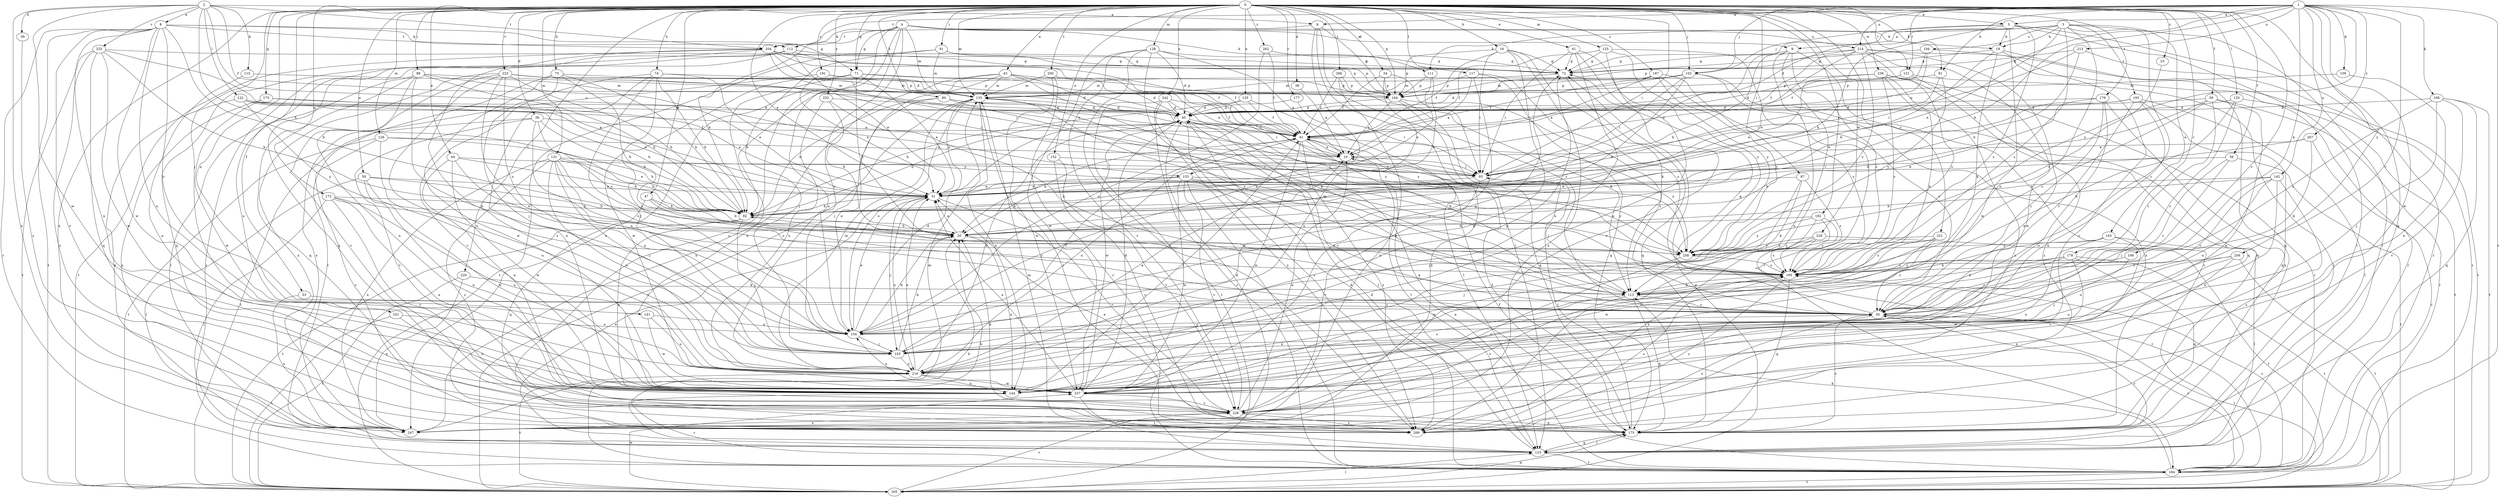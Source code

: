 strict digraph  {
0;
1;
2;
3;
4;
5;
6;
8;
9;
10;
16;
19;
20;
23;
30;
34;
36;
38;
39;
40;
41;
43;
44;
47;
50;
51;
53;
56;
59;
61;
71;
72;
74;
75;
80;
81;
82;
87;
88;
91;
93;
101;
102;
103;
106;
108;
109;
110;
111;
112;
113;
117;
120;
121;
122;
123;
125;
126;
128;
131;
133;
135;
141;
142;
143;
144;
152;
153;
154;
164;
172;
173;
175;
177;
178;
179;
182;
184;
187;
191;
193;
194;
195;
200;
204;
205;
213;
214;
216;
220;
221;
223;
225;
226;
228;
236;
237;
242;
247;
252;
256;
258;
262;
266;
267;
269;
0 -> 5  [label=a];
0 -> 16  [label=b];
0 -> 23  [label=c];
0 -> 30  [label=c];
0 -> 34  [label=d];
0 -> 36  [label=d];
0 -> 38  [label=d];
0 -> 41  [label=e];
0 -> 43  [label=e];
0 -> 44  [label=e];
0 -> 47  [label=e];
0 -> 50  [label=e];
0 -> 51  [label=e];
0 -> 53  [label=f];
0 -> 56  [label=f];
0 -> 59  [label=f];
0 -> 71  [label=g];
0 -> 74  [label=h];
0 -> 75  [label=h];
0 -> 80  [label=h];
0 -> 81  [label=h];
0 -> 87  [label=i];
0 -> 88  [label=i];
0 -> 91  [label=i];
0 -> 93  [label=i];
0 -> 101  [label=j];
0 -> 102  [label=j];
0 -> 117  [label=l];
0 -> 120  [label=l];
0 -> 121  [label=l];
0 -> 125  [label=m];
0 -> 126  [label=m];
0 -> 128  [label=m];
0 -> 131  [label=m];
0 -> 133  [label=m];
0 -> 135  [label=n];
0 -> 141  [label=n];
0 -> 152  [label=o];
0 -> 164  [label=p];
0 -> 172  [label=q];
0 -> 173  [label=q];
0 -> 175  [label=q];
0 -> 177  [label=r];
0 -> 178  [label=r];
0 -> 179  [label=r];
0 -> 182  [label=r];
0 -> 187  [label=s];
0 -> 191  [label=s];
0 -> 200  [label=t];
0 -> 220  [label=v];
0 -> 221  [label=v];
0 -> 223  [label=v];
0 -> 228  [label=w];
0 -> 236  [label=w];
0 -> 242  [label=x];
0 -> 247  [label=x];
0 -> 252  [label=y];
0 -> 262  [label=z];
0 -> 266  [label=z];
1 -> 5  [label=a];
1 -> 6  [label=a];
1 -> 30  [label=c];
1 -> 81  [label=h];
1 -> 82  [label=h];
1 -> 102  [label=j];
1 -> 106  [label=k];
1 -> 108  [label=k];
1 -> 109  [label=k];
1 -> 121  [label=l];
1 -> 142  [label=n];
1 -> 153  [label=o];
1 -> 184  [label=r];
1 -> 204  [label=t];
1 -> 213  [label=u];
1 -> 214  [label=u];
1 -> 237  [label=w];
1 -> 256  [label=y];
1 -> 258  [label=y];
1 -> 267  [label=z];
2 -> 6  [label=a];
2 -> 8  [label=a];
2 -> 39  [label=d];
2 -> 61  [label=f];
2 -> 82  [label=h];
2 -> 110  [label=k];
2 -> 122  [label=l];
2 -> 153  [label=o];
2 -> 204  [label=t];
2 -> 225  [label=v];
2 -> 237  [label=w];
2 -> 247  [label=x];
3 -> 9  [label=a];
3 -> 19  [label=b];
3 -> 30  [label=c];
3 -> 40  [label=d];
3 -> 51  [label=e];
3 -> 111  [label=k];
3 -> 123  [label=l];
3 -> 143  [label=n];
3 -> 154  [label=o];
3 -> 193  [label=s];
3 -> 194  [label=s];
3 -> 195  [label=s];
4 -> 9  [label=a];
4 -> 19  [label=b];
4 -> 71  [label=g];
4 -> 82  [label=h];
4 -> 111  [label=k];
4 -> 112  [label=k];
4 -> 133  [label=m];
4 -> 154  [label=o];
4 -> 214  [label=u];
4 -> 216  [label=u];
4 -> 247  [label=x];
4 -> 269  [label=z];
5 -> 19  [label=b];
5 -> 51  [label=e];
5 -> 82  [label=h];
5 -> 102  [label=j];
5 -> 123  [label=l];
5 -> 184  [label=r];
5 -> 195  [label=s];
5 -> 237  [label=w];
6 -> 30  [label=c];
6 -> 123  [label=l];
6 -> 154  [label=o];
6 -> 164  [label=p];
6 -> 204  [label=t];
8 -> 20  [label=b];
8 -> 30  [label=c];
8 -> 71  [label=g];
8 -> 112  [label=k];
8 -> 144  [label=n];
8 -> 184  [label=r];
8 -> 204  [label=t];
8 -> 205  [label=t];
8 -> 216  [label=u];
8 -> 226  [label=v];
8 -> 237  [label=w];
9 -> 72  [label=g];
9 -> 82  [label=h];
9 -> 144  [label=n];
9 -> 184  [label=r];
9 -> 195  [label=s];
9 -> 269  [label=z];
10 -> 93  [label=i];
16 -> 61  [label=f];
16 -> 72  [label=g];
16 -> 93  [label=i];
16 -> 113  [label=k];
16 -> 164  [label=p];
16 -> 237  [label=w];
16 -> 247  [label=x];
19 -> 72  [label=g];
19 -> 82  [label=h];
19 -> 113  [label=k];
19 -> 175  [label=q];
19 -> 226  [label=v];
20 -> 51  [label=e];
20 -> 144  [label=n];
20 -> 258  [label=y];
23 -> 195  [label=s];
30 -> 72  [label=g];
30 -> 154  [label=o];
30 -> 184  [label=r];
30 -> 205  [label=t];
30 -> 269  [label=z];
34 -> 61  [label=f];
34 -> 93  [label=i];
34 -> 164  [label=p];
34 -> 216  [label=u];
36 -> 61  [label=f];
36 -> 82  [label=h];
36 -> 154  [label=o];
36 -> 205  [label=t];
36 -> 226  [label=v];
36 -> 258  [label=y];
38 -> 10  [label=a];
39 -> 269  [label=z];
40 -> 61  [label=f];
40 -> 113  [label=k];
40 -> 123  [label=l];
40 -> 175  [label=q];
40 -> 237  [label=w];
40 -> 269  [label=z];
41 -> 72  [label=g];
41 -> 93  [label=i];
41 -> 216  [label=u];
41 -> 226  [label=v];
41 -> 258  [label=y];
43 -> 82  [label=h];
43 -> 103  [label=j];
43 -> 113  [label=k];
43 -> 133  [label=m];
43 -> 195  [label=s];
43 -> 247  [label=x];
43 -> 258  [label=y];
44 -> 82  [label=h];
44 -> 93  [label=i];
44 -> 144  [label=n];
44 -> 154  [label=o];
44 -> 237  [label=w];
47 -> 20  [label=b];
47 -> 30  [label=c];
47 -> 82  [label=h];
47 -> 175  [label=q];
50 -> 20  [label=b];
50 -> 51  [label=e];
50 -> 123  [label=l];
50 -> 144  [label=n];
50 -> 237  [label=w];
51 -> 82  [label=h];
51 -> 103  [label=j];
51 -> 216  [label=u];
51 -> 226  [label=v];
53 -> 30  [label=c];
53 -> 247  [label=x];
56 -> 30  [label=c];
56 -> 93  [label=i];
56 -> 103  [label=j];
56 -> 205  [label=t];
59 -> 20  [label=b];
59 -> 30  [label=c];
59 -> 40  [label=d];
59 -> 144  [label=n];
59 -> 184  [label=r];
59 -> 195  [label=s];
61 -> 10  [label=a];
61 -> 20  [label=b];
61 -> 123  [label=l];
61 -> 216  [label=u];
61 -> 237  [label=w];
61 -> 258  [label=y];
61 -> 269  [label=z];
71 -> 10  [label=a];
71 -> 20  [label=b];
71 -> 51  [label=e];
71 -> 144  [label=n];
71 -> 164  [label=p];
71 -> 237  [label=w];
72 -> 133  [label=m];
72 -> 175  [label=q];
74 -> 82  [label=h];
74 -> 103  [label=j];
74 -> 133  [label=m];
74 -> 144  [label=n];
74 -> 154  [label=o];
74 -> 226  [label=v];
74 -> 258  [label=y];
75 -> 20  [label=b];
75 -> 82  [label=h];
75 -> 103  [label=j];
75 -> 123  [label=l];
75 -> 164  [label=p];
75 -> 237  [label=w];
80 -> 40  [label=d];
80 -> 61  [label=f];
80 -> 82  [label=h];
80 -> 154  [label=o];
80 -> 258  [label=y];
81 -> 93  [label=i];
81 -> 164  [label=p];
81 -> 258  [label=y];
82 -> 20  [label=b];
82 -> 40  [label=d];
82 -> 103  [label=j];
82 -> 144  [label=n];
82 -> 205  [label=t];
87 -> 51  [label=e];
87 -> 103  [label=j];
87 -> 113  [label=k];
87 -> 195  [label=s];
88 -> 51  [label=e];
88 -> 82  [label=h];
88 -> 123  [label=l];
88 -> 133  [label=m];
88 -> 144  [label=n];
88 -> 154  [label=o];
88 -> 175  [label=q];
91 -> 72  [label=g];
91 -> 103  [label=j];
91 -> 133  [label=m];
91 -> 164  [label=p];
91 -> 205  [label=t];
93 -> 51  [label=e];
93 -> 226  [label=v];
101 -> 144  [label=n];
101 -> 154  [label=o];
101 -> 205  [label=t];
102 -> 20  [label=b];
102 -> 40  [label=d];
102 -> 93  [label=i];
102 -> 133  [label=m];
102 -> 164  [label=p];
102 -> 175  [label=q];
102 -> 247  [label=x];
103 -> 20  [label=b];
103 -> 61  [label=f];
103 -> 216  [label=u];
106 -> 103  [label=j];
106 -> 195  [label=s];
108 -> 40  [label=d];
108 -> 103  [label=j];
108 -> 175  [label=q];
108 -> 195  [label=s];
108 -> 205  [label=t];
108 -> 226  [label=v];
109 -> 133  [label=m];
109 -> 144  [label=n];
110 -> 133  [label=m];
110 -> 144  [label=n];
111 -> 51  [label=e];
111 -> 82  [label=h];
111 -> 164  [label=p];
112 -> 51  [label=e];
112 -> 61  [label=f];
112 -> 72  [label=g];
112 -> 103  [label=j];
112 -> 175  [label=q];
112 -> 184  [label=r];
113 -> 30  [label=c];
113 -> 93  [label=i];
113 -> 133  [label=m];
113 -> 144  [label=n];
113 -> 175  [label=q];
113 -> 226  [label=v];
117 -> 10  [label=a];
117 -> 103  [label=j];
117 -> 164  [label=p];
117 -> 175  [label=q];
117 -> 195  [label=s];
120 -> 30  [label=c];
120 -> 40  [label=d];
120 -> 113  [label=k];
120 -> 205  [label=t];
121 -> 40  [label=d];
121 -> 123  [label=l];
121 -> 164  [label=p];
121 -> 269  [label=z];
122 -> 10  [label=a];
122 -> 40  [label=d];
122 -> 51  [label=e];
122 -> 82  [label=h];
122 -> 247  [label=x];
122 -> 258  [label=y];
123 -> 20  [label=b];
123 -> 30  [label=c];
123 -> 40  [label=d];
123 -> 51  [label=e];
123 -> 133  [label=m];
123 -> 175  [label=q];
123 -> 184  [label=r];
125 -> 61  [label=f];
125 -> 72  [label=g];
125 -> 184  [label=r];
125 -> 216  [label=u];
125 -> 258  [label=y];
126 -> 10  [label=a];
126 -> 82  [label=h];
126 -> 205  [label=t];
126 -> 216  [label=u];
126 -> 269  [label=z];
128 -> 10  [label=a];
128 -> 30  [label=c];
128 -> 40  [label=d];
128 -> 72  [label=g];
128 -> 226  [label=v];
128 -> 237  [label=w];
128 -> 269  [label=z];
131 -> 30  [label=c];
131 -> 51  [label=e];
131 -> 82  [label=h];
131 -> 93  [label=i];
131 -> 103  [label=j];
131 -> 195  [label=s];
131 -> 216  [label=u];
131 -> 247  [label=x];
131 -> 269  [label=z];
133 -> 40  [label=d];
133 -> 51  [label=e];
133 -> 144  [label=n];
133 -> 154  [label=o];
133 -> 195  [label=s];
133 -> 205  [label=t];
133 -> 269  [label=z];
135 -> 40  [label=d];
135 -> 61  [label=f];
135 -> 82  [label=h];
135 -> 123  [label=l];
141 -> 154  [label=o];
141 -> 216  [label=u];
141 -> 237  [label=w];
142 -> 20  [label=b];
142 -> 30  [label=c];
142 -> 51  [label=e];
142 -> 144  [label=n];
142 -> 154  [label=o];
142 -> 269  [label=z];
143 -> 113  [label=k];
143 -> 123  [label=l];
143 -> 144  [label=n];
143 -> 226  [label=v];
143 -> 258  [label=y];
144 -> 61  [label=f];
144 -> 184  [label=r];
144 -> 195  [label=s];
152 -> 93  [label=i];
152 -> 226  [label=v];
152 -> 269  [label=z];
153 -> 20  [label=b];
153 -> 30  [label=c];
153 -> 51  [label=e];
153 -> 113  [label=k];
153 -> 184  [label=r];
153 -> 226  [label=v];
153 -> 237  [label=w];
153 -> 258  [label=y];
154 -> 20  [label=b];
154 -> 40  [label=d];
154 -> 51  [label=e];
154 -> 72  [label=g];
154 -> 103  [label=j];
164 -> 10  [label=a];
164 -> 30  [label=c];
164 -> 40  [label=d];
164 -> 175  [label=q];
164 -> 247  [label=x];
172 -> 82  [label=h];
172 -> 123  [label=l];
172 -> 144  [label=n];
172 -> 195  [label=s];
172 -> 216  [label=u];
172 -> 226  [label=v];
173 -> 40  [label=d];
173 -> 51  [label=e];
173 -> 237  [label=w];
173 -> 247  [label=x];
175 -> 30  [label=c];
175 -> 51  [label=e];
175 -> 61  [label=f];
175 -> 93  [label=i];
175 -> 123  [label=l];
177 -> 40  [label=d];
177 -> 93  [label=i];
178 -> 30  [label=c];
178 -> 113  [label=k];
178 -> 175  [label=q];
178 -> 195  [label=s];
178 -> 205  [label=t];
178 -> 237  [label=w];
179 -> 20  [label=b];
179 -> 30  [label=c];
179 -> 40  [label=d];
179 -> 144  [label=n];
179 -> 175  [label=q];
182 -> 20  [label=b];
182 -> 184  [label=r];
182 -> 195  [label=s];
182 -> 258  [label=y];
182 -> 269  [label=z];
184 -> 10  [label=a];
184 -> 20  [label=b];
184 -> 40  [label=d];
184 -> 61  [label=f];
184 -> 113  [label=k];
184 -> 195  [label=s];
184 -> 205  [label=t];
187 -> 10  [label=a];
187 -> 30  [label=c];
187 -> 61  [label=f];
187 -> 133  [label=m];
187 -> 195  [label=s];
187 -> 258  [label=y];
191 -> 40  [label=d];
191 -> 51  [label=e];
191 -> 164  [label=p];
191 -> 247  [label=x];
193 -> 30  [label=c];
193 -> 40  [label=d];
193 -> 51  [label=e];
193 -> 123  [label=l];
193 -> 144  [label=n];
193 -> 269  [label=z];
194 -> 61  [label=f];
194 -> 72  [label=g];
194 -> 93  [label=i];
194 -> 184  [label=r];
195 -> 82  [label=h];
195 -> 113  [label=k];
195 -> 175  [label=q];
195 -> 269  [label=z];
200 -> 61  [label=f];
200 -> 133  [label=m];
200 -> 184  [label=r];
200 -> 237  [label=w];
204 -> 40  [label=d];
204 -> 61  [label=f];
204 -> 72  [label=g];
204 -> 93  [label=i];
204 -> 164  [label=p];
204 -> 175  [label=q];
204 -> 205  [label=t];
204 -> 216  [label=u];
205 -> 72  [label=g];
205 -> 123  [label=l];
205 -> 175  [label=q];
205 -> 226  [label=v];
205 -> 237  [label=w];
213 -> 72  [label=g];
213 -> 82  [label=h];
213 -> 93  [label=i];
213 -> 205  [label=t];
214 -> 51  [label=e];
214 -> 61  [label=f];
214 -> 72  [label=g];
214 -> 144  [label=n];
214 -> 164  [label=p];
214 -> 184  [label=r];
214 -> 195  [label=s];
214 -> 237  [label=w];
214 -> 258  [label=y];
216 -> 10  [label=a];
216 -> 40  [label=d];
216 -> 51  [label=e];
216 -> 72  [label=g];
216 -> 133  [label=m];
216 -> 144  [label=n];
216 -> 205  [label=t];
216 -> 237  [label=w];
220 -> 113  [label=k];
220 -> 205  [label=t];
220 -> 247  [label=x];
221 -> 30  [label=c];
221 -> 195  [label=s];
221 -> 216  [label=u];
221 -> 237  [label=w];
221 -> 258  [label=y];
223 -> 10  [label=a];
223 -> 40  [label=d];
223 -> 82  [label=h];
223 -> 93  [label=i];
223 -> 154  [label=o];
223 -> 164  [label=p];
223 -> 195  [label=s];
223 -> 216  [label=u];
223 -> 226  [label=v];
223 -> 247  [label=x];
225 -> 20  [label=b];
225 -> 51  [label=e];
225 -> 72  [label=g];
225 -> 175  [label=q];
225 -> 205  [label=t];
225 -> 237  [label=w];
225 -> 269  [label=z];
226 -> 10  [label=a];
226 -> 20  [label=b];
226 -> 175  [label=q];
226 -> 247  [label=x];
226 -> 269  [label=z];
228 -> 103  [label=j];
228 -> 195  [label=s];
228 -> 205  [label=t];
228 -> 237  [label=w];
228 -> 258  [label=y];
236 -> 51  [label=e];
236 -> 113  [label=k];
236 -> 133  [label=m];
236 -> 175  [label=q];
236 -> 184  [label=r];
236 -> 195  [label=s];
236 -> 269  [label=z];
237 -> 40  [label=d];
237 -> 51  [label=e];
237 -> 123  [label=l];
237 -> 154  [label=o];
237 -> 226  [label=v];
242 -> 40  [label=d];
242 -> 61  [label=f];
242 -> 93  [label=i];
242 -> 184  [label=r];
242 -> 205  [label=t];
242 -> 269  [label=z];
247 -> 40  [label=d];
247 -> 133  [label=m];
252 -> 20  [label=b];
252 -> 40  [label=d];
252 -> 113  [label=k];
252 -> 216  [label=u];
256 -> 154  [label=o];
256 -> 195  [label=s];
256 -> 205  [label=t];
256 -> 216  [label=u];
256 -> 247  [label=x];
258 -> 195  [label=s];
258 -> 226  [label=v];
262 -> 61  [label=f];
262 -> 72  [label=g];
262 -> 154  [label=o];
266 -> 61  [label=f];
266 -> 113  [label=k];
266 -> 164  [label=p];
266 -> 247  [label=x];
267 -> 10  [label=a];
267 -> 20  [label=b];
267 -> 113  [label=k];
267 -> 184  [label=r];
269 -> 195  [label=s];
}
